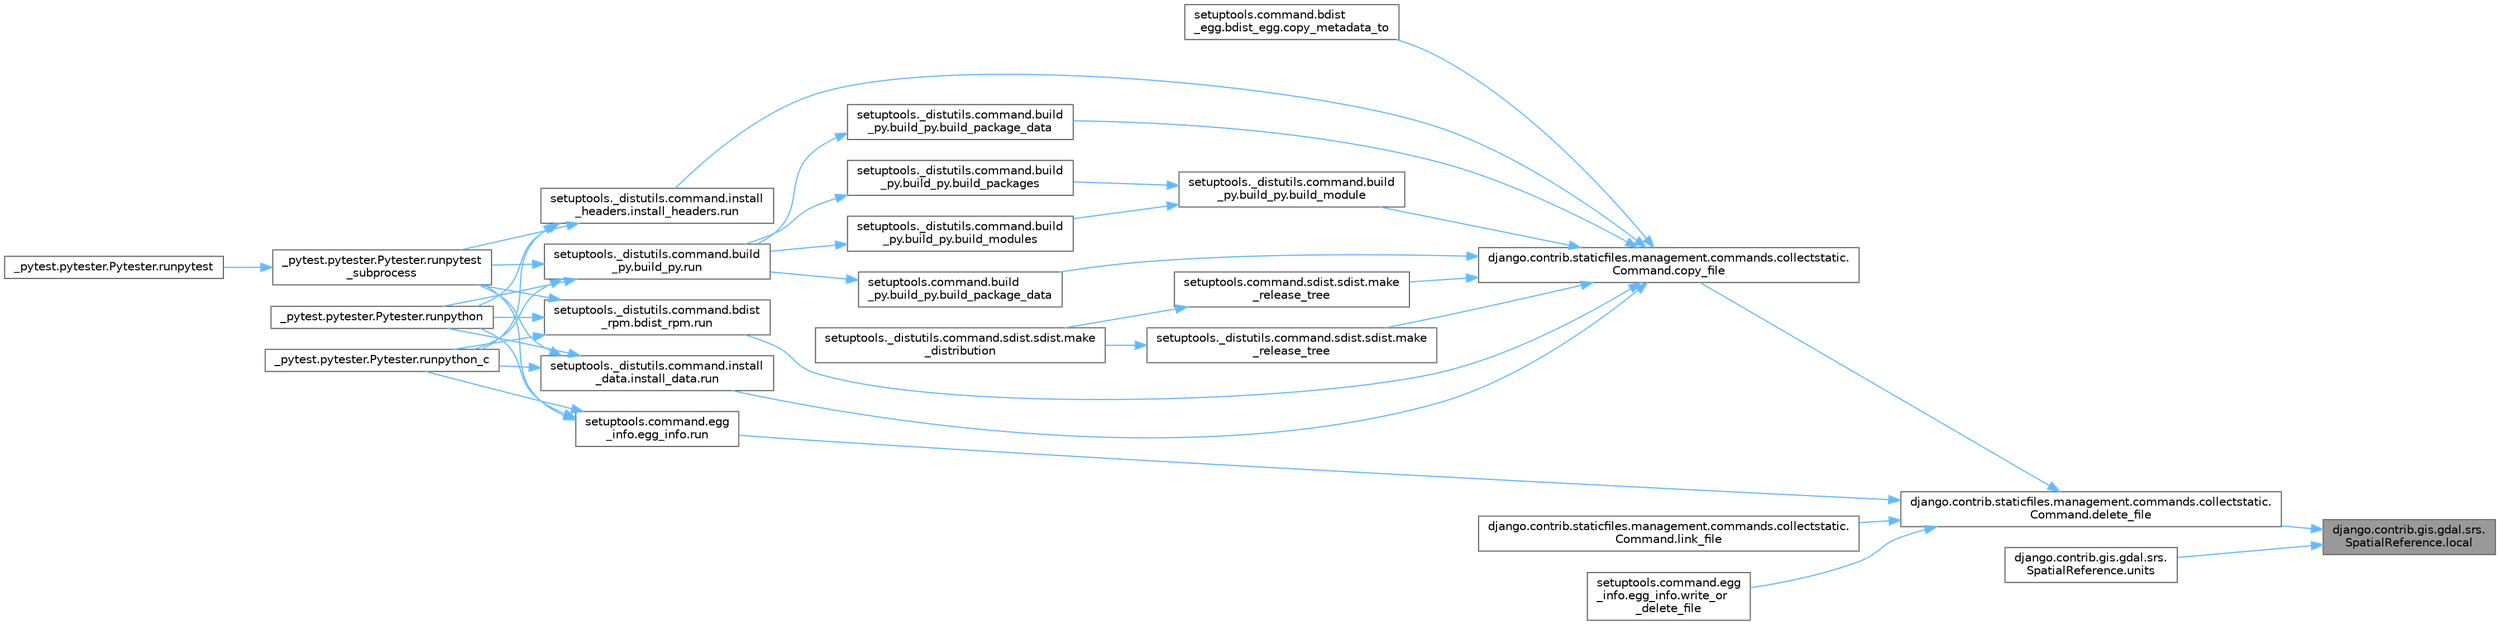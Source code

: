 digraph "django.contrib.gis.gdal.srs.SpatialReference.local"
{
 // LATEX_PDF_SIZE
  bgcolor="transparent";
  edge [fontname=Helvetica,fontsize=10,labelfontname=Helvetica,labelfontsize=10];
  node [fontname=Helvetica,fontsize=10,shape=box,height=0.2,width=0.4];
  rankdir="RL";
  Node1 [id="Node000001",label="django.contrib.gis.gdal.srs.\lSpatialReference.local",height=0.2,width=0.4,color="gray40", fillcolor="grey60", style="filled", fontcolor="black",tooltip=" "];
  Node1 -> Node2 [id="edge1_Node000001_Node000002",dir="back",color="steelblue1",style="solid",tooltip=" "];
  Node2 [id="Node000002",label="django.contrib.staticfiles.management.commands.collectstatic.\lCommand.delete_file",height=0.2,width=0.4,color="grey40", fillcolor="white", style="filled",URL="$classdjango_1_1contrib_1_1staticfiles_1_1management_1_1commands_1_1collectstatic_1_1_command.html#a54d45dfce4bec3a86e7cd24afd6ade21",tooltip=" "];
  Node2 -> Node3 [id="edge2_Node000002_Node000003",dir="back",color="steelblue1",style="solid",tooltip=" "];
  Node3 [id="Node000003",label="django.contrib.staticfiles.management.commands.collectstatic.\lCommand.copy_file",height=0.2,width=0.4,color="grey40", fillcolor="white", style="filled",URL="$classdjango_1_1contrib_1_1staticfiles_1_1management_1_1commands_1_1collectstatic_1_1_command.html#aa1d53e284649215d968d4bb505fb4d4b",tooltip=" "];
  Node3 -> Node4 [id="edge3_Node000003_Node000004",dir="back",color="steelblue1",style="solid",tooltip=" "];
  Node4 [id="Node000004",label="setuptools._distutils.command.build\l_py.build_py.build_module",height=0.2,width=0.4,color="grey40", fillcolor="white", style="filled",URL="$classsetuptools_1_1__distutils_1_1command_1_1build__py_1_1build__py.html#acb8f390850ee0e3a88be85de0b4b67cd",tooltip=" "];
  Node4 -> Node5 [id="edge4_Node000004_Node000005",dir="back",color="steelblue1",style="solid",tooltip=" "];
  Node5 [id="Node000005",label="setuptools._distutils.command.build\l_py.build_py.build_modules",height=0.2,width=0.4,color="grey40", fillcolor="white", style="filled",URL="$classsetuptools_1_1__distutils_1_1command_1_1build__py_1_1build__py.html#acfda271dc618a53316fba55fb79c462e",tooltip=" "];
  Node5 -> Node6 [id="edge5_Node000005_Node000006",dir="back",color="steelblue1",style="solid",tooltip=" "];
  Node6 [id="Node000006",label="setuptools._distutils.command.build\l_py.build_py.run",height=0.2,width=0.4,color="grey40", fillcolor="white", style="filled",URL="$classsetuptools_1_1__distutils_1_1command_1_1build__py_1_1build__py.html#a12ccc381525d7b9f7c3757cda2fcb404",tooltip=" "];
  Node6 -> Node7 [id="edge6_Node000006_Node000007",dir="back",color="steelblue1",style="solid",tooltip=" "];
  Node7 [id="Node000007",label="_pytest.pytester.Pytester.runpytest\l_subprocess",height=0.2,width=0.4,color="grey40", fillcolor="white", style="filled",URL="$class__pytest_1_1pytester_1_1_pytester.html#a59323c6d6a1469a1206f1c0b8fce99c9",tooltip=" "];
  Node7 -> Node8 [id="edge7_Node000007_Node000008",dir="back",color="steelblue1",style="solid",tooltip=" "];
  Node8 [id="Node000008",label="_pytest.pytester.Pytester.runpytest",height=0.2,width=0.4,color="grey40", fillcolor="white", style="filled",URL="$class__pytest_1_1pytester_1_1_pytester.html#a2765db48ffe1b8853581d711ff43a87b",tooltip=" "];
  Node6 -> Node9 [id="edge8_Node000006_Node000009",dir="back",color="steelblue1",style="solid",tooltip=" "];
  Node9 [id="Node000009",label="_pytest.pytester.Pytester.runpython",height=0.2,width=0.4,color="grey40", fillcolor="white", style="filled",URL="$class__pytest_1_1pytester_1_1_pytester.html#a4e0c539507f15fd333cf618faf9687ef",tooltip=" "];
  Node6 -> Node10 [id="edge9_Node000006_Node000010",dir="back",color="steelblue1",style="solid",tooltip=" "];
  Node10 [id="Node000010",label="_pytest.pytester.Pytester.runpython_c",height=0.2,width=0.4,color="grey40", fillcolor="white", style="filled",URL="$class__pytest_1_1pytester_1_1_pytester.html#aea789acfe206d9c40d9a6bf54a337f2a",tooltip=" "];
  Node4 -> Node11 [id="edge10_Node000004_Node000011",dir="back",color="steelblue1",style="solid",tooltip=" "];
  Node11 [id="Node000011",label="setuptools._distutils.command.build\l_py.build_py.build_packages",height=0.2,width=0.4,color="grey40", fillcolor="white", style="filled",URL="$classsetuptools_1_1__distutils_1_1command_1_1build__py_1_1build__py.html#a1d6c26c9be1e8309c633a299310469a7",tooltip=" "];
  Node11 -> Node6 [id="edge11_Node000011_Node000006",dir="back",color="steelblue1",style="solid",tooltip=" "];
  Node3 -> Node12 [id="edge12_Node000003_Node000012",dir="back",color="steelblue1",style="solid",tooltip=" "];
  Node12 [id="Node000012",label="setuptools._distutils.command.build\l_py.build_py.build_package_data",height=0.2,width=0.4,color="grey40", fillcolor="white", style="filled",URL="$classsetuptools_1_1__distutils_1_1command_1_1build__py_1_1build__py.html#a811bc52db9786d8d4637e591ea60392b",tooltip=" "];
  Node12 -> Node6 [id="edge13_Node000012_Node000006",dir="back",color="steelblue1",style="solid",tooltip=" "];
  Node3 -> Node13 [id="edge14_Node000003_Node000013",dir="back",color="steelblue1",style="solid",tooltip=" "];
  Node13 [id="Node000013",label="setuptools.command.build\l_py.build_py.build_package_data",height=0.2,width=0.4,color="grey40", fillcolor="white", style="filled",URL="$classsetuptools_1_1command_1_1build__py_1_1build__py.html#a89467332b10e3a8607b85208eedc4643",tooltip=" "];
  Node13 -> Node6 [id="edge15_Node000013_Node000006",dir="back",color="steelblue1",style="solid",tooltip=" "];
  Node3 -> Node14 [id="edge16_Node000003_Node000014",dir="back",color="steelblue1",style="solid",tooltip=" "];
  Node14 [id="Node000014",label="setuptools.command.bdist\l_egg.bdist_egg.copy_metadata_to",height=0.2,width=0.4,color="grey40", fillcolor="white", style="filled",URL="$classsetuptools_1_1command_1_1bdist__egg_1_1bdist__egg.html#aa65a9fae2220d7284fd4f67bc48c8128",tooltip=" "];
  Node3 -> Node15 [id="edge17_Node000003_Node000015",dir="back",color="steelblue1",style="solid",tooltip=" "];
  Node15 [id="Node000015",label="setuptools._distutils.command.sdist.sdist.make\l_release_tree",height=0.2,width=0.4,color="grey40", fillcolor="white", style="filled",URL="$classsetuptools_1_1__distutils_1_1command_1_1sdist_1_1sdist.html#af29cdd71a330bc1c42bfe1cf807589fb",tooltip=" "];
  Node15 -> Node16 [id="edge18_Node000015_Node000016",dir="back",color="steelblue1",style="solid",tooltip=" "];
  Node16 [id="Node000016",label="setuptools._distutils.command.sdist.sdist.make\l_distribution",height=0.2,width=0.4,color="grey40", fillcolor="white", style="filled",URL="$classsetuptools_1_1__distutils_1_1command_1_1sdist_1_1sdist.html#acbe6c9fb1b5b539c6308def624e49c9f",tooltip=" "];
  Node3 -> Node17 [id="edge19_Node000003_Node000017",dir="back",color="steelblue1",style="solid",tooltip=" "];
  Node17 [id="Node000017",label="setuptools.command.sdist.sdist.make\l_release_tree",height=0.2,width=0.4,color="grey40", fillcolor="white", style="filled",URL="$classsetuptools_1_1command_1_1sdist_1_1sdist.html#a78b5f088c9f57e943cab2bcd4be19a79",tooltip=" "];
  Node17 -> Node16 [id="edge20_Node000017_Node000016",dir="back",color="steelblue1",style="solid",tooltip=" "];
  Node3 -> Node18 [id="edge21_Node000003_Node000018",dir="back",color="steelblue1",style="solid",tooltip=" "];
  Node18 [id="Node000018",label="setuptools._distutils.command.bdist\l_rpm.bdist_rpm.run",height=0.2,width=0.4,color="grey40", fillcolor="white", style="filled",URL="$classsetuptools_1_1__distutils_1_1command_1_1bdist__rpm_1_1bdist__rpm.html#adcee42c05da0e307fe50ccba1f7efd75",tooltip=" "];
  Node18 -> Node7 [id="edge22_Node000018_Node000007",dir="back",color="steelblue1",style="solid",tooltip=" "];
  Node18 -> Node9 [id="edge23_Node000018_Node000009",dir="back",color="steelblue1",style="solid",tooltip=" "];
  Node18 -> Node10 [id="edge24_Node000018_Node000010",dir="back",color="steelblue1",style="solid",tooltip=" "];
  Node3 -> Node19 [id="edge25_Node000003_Node000019",dir="back",color="steelblue1",style="solid",tooltip=" "];
  Node19 [id="Node000019",label="setuptools._distutils.command.install\l_data.install_data.run",height=0.2,width=0.4,color="grey40", fillcolor="white", style="filled",URL="$classsetuptools_1_1__distutils_1_1command_1_1install__data_1_1install__data.html#a953619d5fd230139131337f5fb4dd97a",tooltip=" "];
  Node19 -> Node7 [id="edge26_Node000019_Node000007",dir="back",color="steelblue1",style="solid",tooltip=" "];
  Node19 -> Node9 [id="edge27_Node000019_Node000009",dir="back",color="steelblue1",style="solid",tooltip=" "];
  Node19 -> Node10 [id="edge28_Node000019_Node000010",dir="back",color="steelblue1",style="solid",tooltip=" "];
  Node3 -> Node20 [id="edge29_Node000003_Node000020",dir="back",color="steelblue1",style="solid",tooltip=" "];
  Node20 [id="Node000020",label="setuptools._distutils.command.install\l_headers.install_headers.run",height=0.2,width=0.4,color="grey40", fillcolor="white", style="filled",URL="$classsetuptools_1_1__distutils_1_1command_1_1install__headers_1_1install__headers.html#aaff7cf2f518069fc4536db7e844e44ee",tooltip=" "];
  Node20 -> Node7 [id="edge30_Node000020_Node000007",dir="back",color="steelblue1",style="solid",tooltip=" "];
  Node20 -> Node9 [id="edge31_Node000020_Node000009",dir="back",color="steelblue1",style="solid",tooltip=" "];
  Node20 -> Node10 [id="edge32_Node000020_Node000010",dir="back",color="steelblue1",style="solid",tooltip=" "];
  Node2 -> Node21 [id="edge33_Node000002_Node000021",dir="back",color="steelblue1",style="solid",tooltip=" "];
  Node21 [id="Node000021",label="django.contrib.staticfiles.management.commands.collectstatic.\lCommand.link_file",height=0.2,width=0.4,color="grey40", fillcolor="white", style="filled",URL="$classdjango_1_1contrib_1_1staticfiles_1_1management_1_1commands_1_1collectstatic_1_1_command.html#a9f40fd410a4380b3e4183506f4053e24",tooltip=" "];
  Node2 -> Node22 [id="edge34_Node000002_Node000022",dir="back",color="steelblue1",style="solid",tooltip=" "];
  Node22 [id="Node000022",label="setuptools.command.egg\l_info.egg_info.run",height=0.2,width=0.4,color="grey40", fillcolor="white", style="filled",URL="$classsetuptools_1_1command_1_1egg__info_1_1egg__info.html#ae10d55d0f53159b35ada3e6f4f289ce4",tooltip=" "];
  Node22 -> Node7 [id="edge35_Node000022_Node000007",dir="back",color="steelblue1",style="solid",tooltip=" "];
  Node22 -> Node9 [id="edge36_Node000022_Node000009",dir="back",color="steelblue1",style="solid",tooltip=" "];
  Node22 -> Node10 [id="edge37_Node000022_Node000010",dir="back",color="steelblue1",style="solid",tooltip=" "];
  Node2 -> Node23 [id="edge38_Node000002_Node000023",dir="back",color="steelblue1",style="solid",tooltip=" "];
  Node23 [id="Node000023",label="setuptools.command.egg\l_info.egg_info.write_or\l_delete_file",height=0.2,width=0.4,color="grey40", fillcolor="white", style="filled",URL="$classsetuptools_1_1command_1_1egg__info_1_1egg__info.html#ae5cfb9b14851eb2ed02f44ed99fce235",tooltip=" "];
  Node1 -> Node24 [id="edge39_Node000001_Node000024",dir="back",color="steelblue1",style="solid",tooltip=" "];
  Node24 [id="Node000024",label="django.contrib.gis.gdal.srs.\lSpatialReference.units",height=0.2,width=0.4,color="grey40", fillcolor="white", style="filled",URL="$classdjango_1_1contrib_1_1gis_1_1gdal_1_1srs_1_1_spatial_reference.html#adfad473ac85ee90924927918e5325d56",tooltip=" "];
}
